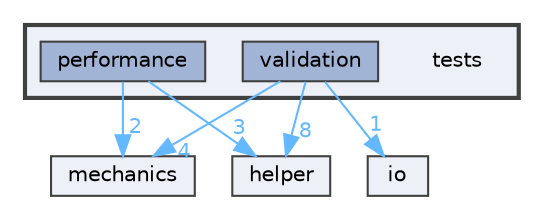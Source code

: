 digraph "tests"
{
 // LATEX_PDF_SIZE
  bgcolor="transparent";
  edge [fontname=Helvetica,fontsize=10,labelfontname=Helvetica,labelfontsize=10];
  node [fontname=Helvetica,fontsize=10,shape=box,height=0.2,width=0.4];
  compound=true
  subgraph clusterdir_59425e443f801f1f2fd8bbe4959a3ccf {
    graph [ bgcolor="#edf0f7", pencolor="grey25", label="", fontname=Helvetica,fontsize=10 style="filled,bold", URL="dir_59425e443f801f1f2fd8bbe4959a3ccf.html",tooltip=""]
    dir_59425e443f801f1f2fd8bbe4959a3ccf [shape=plaintext, label="tests"];
  dir_91054ec0990d3c2941c8e61b61c0cd26 [label="performance", fillcolor="#a2b4d6", color="grey25", style="filled", URL="dir_91054ec0990d3c2941c8e61b61c0cd26.html",tooltip=""];
  dir_e7c7b16542faa38cb4655ff1750d3604 [label="validation", fillcolor="#a2b4d6", color="grey25", style="filled", URL="dir_e7c7b16542faa38cb4655ff1750d3604.html",tooltip=""];
  }
  dir_bc161955dc3a3d2485839eba21420d01 [label="io", fillcolor="#edf0f7", color="grey25", style="filled", URL="dir_bc161955dc3a3d2485839eba21420d01.html",tooltip=""];
  dir_f85e6b512652ee2faa4ff4027d5d7588 [label="mechanics", fillcolor="#edf0f7", color="grey25", style="filled", URL="dir_f85e6b512652ee2faa4ff4027d5d7588.html",tooltip=""];
  dir_d634f21e635b1ea642c8b957ecf78b4f [label="helper", fillcolor="#edf0f7", color="grey25", style="filled", URL="dir_d634f21e635b1ea642c8b957ecf78b4f.html",tooltip=""];
  dir_91054ec0990d3c2941c8e61b61c0cd26->dir_d634f21e635b1ea642c8b957ecf78b4f [headlabel="3", labeldistance=1.5 headhref="dir_000018_000010.html" href="dir_000018_000010.html" color="steelblue1" fontcolor="steelblue1"];
  dir_91054ec0990d3c2941c8e61b61c0cd26->dir_f85e6b512652ee2faa4ff4027d5d7588 [headlabel="2", labeldistance=1.5 headhref="dir_000018_000012.html" href="dir_000018_000012.html" color="steelblue1" fontcolor="steelblue1"];
  dir_e7c7b16542faa38cb4655ff1750d3604->dir_bc161955dc3a3d2485839eba21420d01 [headlabel="1", labeldistance=1.5 headhref="dir_000028_000011.html" href="dir_000028_000011.html" color="steelblue1" fontcolor="steelblue1"];
  dir_e7c7b16542faa38cb4655ff1750d3604->dir_d634f21e635b1ea642c8b957ecf78b4f [headlabel="8", labeldistance=1.5 headhref="dir_000028_000010.html" href="dir_000028_000010.html" color="steelblue1" fontcolor="steelblue1"];
  dir_e7c7b16542faa38cb4655ff1750d3604->dir_f85e6b512652ee2faa4ff4027d5d7588 [headlabel="4", labeldistance=1.5 headhref="dir_000028_000012.html" href="dir_000028_000012.html" color="steelblue1" fontcolor="steelblue1"];
}
